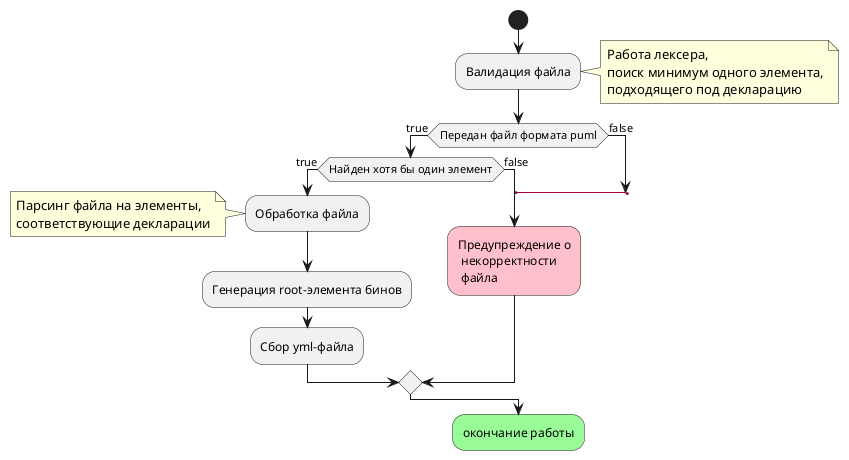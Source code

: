 @startuml
'https://plantuml.com/activity-diagram-beta

start
:Валидация файла;
note right
    Работа лексера,
    поиск минимум одного элемента,
    подходящего под декларацию
end note
if(Передан файл формата puml) then (true)
       if (Найден хотя бы один элемент) then (true)
            :Обработка файла;
            note left
               Парсинг файла на элементы,
               соответствующие декларации
            end note
            :Генерация root-элемента бинов;
            :Сбор yml-файла;

       else (false)
             label msg_err;
            #pink:Предупреждение о
             некорректности
             файла;

       endif
else (false)
    label msg_err2;
    goto msg_err;
endif;


#palegreen:окончание работы;

@enduml
